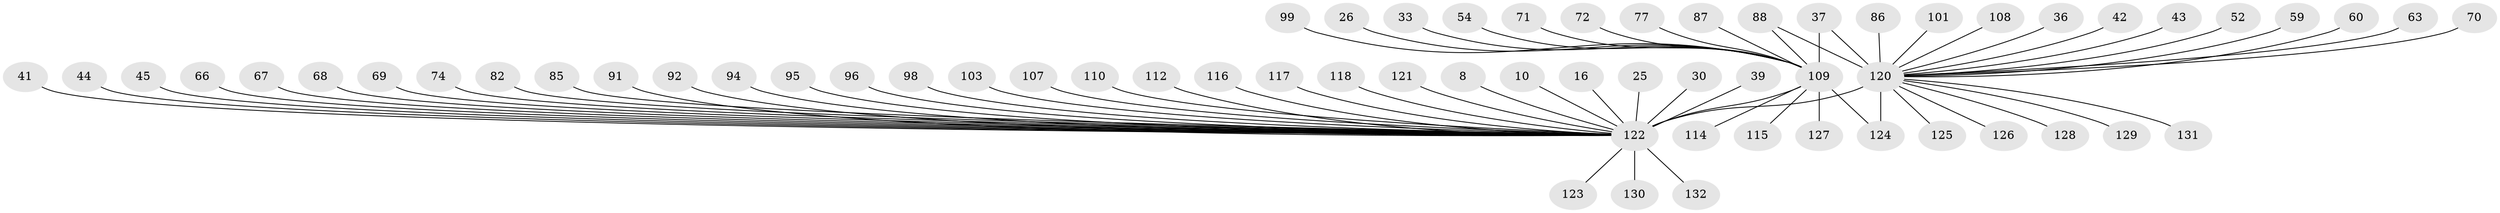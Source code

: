 // original degree distribution, {25: 0.015151515151515152, 7: 0.022727272727272728, 1: 0.5454545454545454, 2: 0.21212121212121213, 12: 0.015151515151515152, 5: 0.045454545454545456, 3: 0.06818181818181818, 18: 0.007575757575757576, 4: 0.05303030303030303, 6: 0.015151515151515152}
// Generated by graph-tools (version 1.1) at 2025/47/03/09/25 04:47:16]
// undirected, 66 vertices, 68 edges
graph export_dot {
graph [start="1"]
  node [color=gray90,style=filled];
  8;
  10;
  16;
  25;
  26;
  30;
  33;
  36;
  37;
  39;
  41;
  42;
  43;
  44;
  45;
  52;
  54;
  59;
  60;
  63;
  66;
  67;
  68;
  69 [super="+13"];
  70;
  71;
  72;
  74;
  77;
  82;
  85;
  86;
  87;
  88 [super="+78"];
  91;
  92;
  94;
  95 [super="+84"];
  96;
  98;
  99;
  101;
  103;
  107;
  108 [super="+28"];
  109 [super="+76+40+81"];
  110 [super="+73"];
  112 [super="+47"];
  114;
  115;
  116;
  117;
  118;
  120 [super="+34+53+62+51"];
  121;
  122 [super="+29+113+105+38+106+3+5"];
  123;
  124 [super="+61+119+79+97"];
  125;
  126;
  127 [super="+83"];
  128;
  129 [super="+89+102+111"];
  130 [super="+19"];
  131;
  132 [super="+75"];
  8 -- 122;
  10 -- 122;
  16 -- 122;
  25 -- 122;
  26 -- 109;
  30 -- 122;
  33 -- 109;
  36 -- 120;
  37 -- 120;
  37 -- 109;
  39 -- 122;
  41 -- 122;
  42 -- 120;
  43 -- 120;
  44 -- 122;
  45 -- 122;
  52 -- 120;
  54 -- 109;
  59 -- 120;
  60 -- 120;
  63 -- 120;
  66 -- 122;
  67 -- 122;
  68 -- 122;
  69 -- 122;
  70 -- 120;
  71 -- 109;
  72 -- 109;
  74 -- 122;
  77 -- 109;
  82 -- 122;
  85 -- 122;
  86 -- 120;
  87 -- 109;
  88 -- 120;
  88 -- 109;
  91 -- 122;
  92 -- 122;
  94 -- 122;
  95 -- 122;
  96 -- 122;
  98 -- 122;
  99 -- 109;
  101 -- 120;
  103 -- 122;
  107 -- 122;
  108 -- 120 [weight=3];
  109 -- 114;
  109 -- 122 [weight=11];
  109 -- 124 [weight=2];
  109 -- 115;
  109 -- 127 [weight=2];
  110 -- 122;
  112 -- 122;
  116 -- 122;
  117 -- 122;
  118 -- 122;
  120 -- 131;
  120 -- 128;
  120 -- 122 [weight=17];
  120 -- 125;
  120 -- 126;
  120 -- 124 [weight=2];
  120 -- 129;
  121 -- 122;
  122 -- 130 [weight=2];
  122 -- 132 [weight=2];
  122 -- 123;
}
